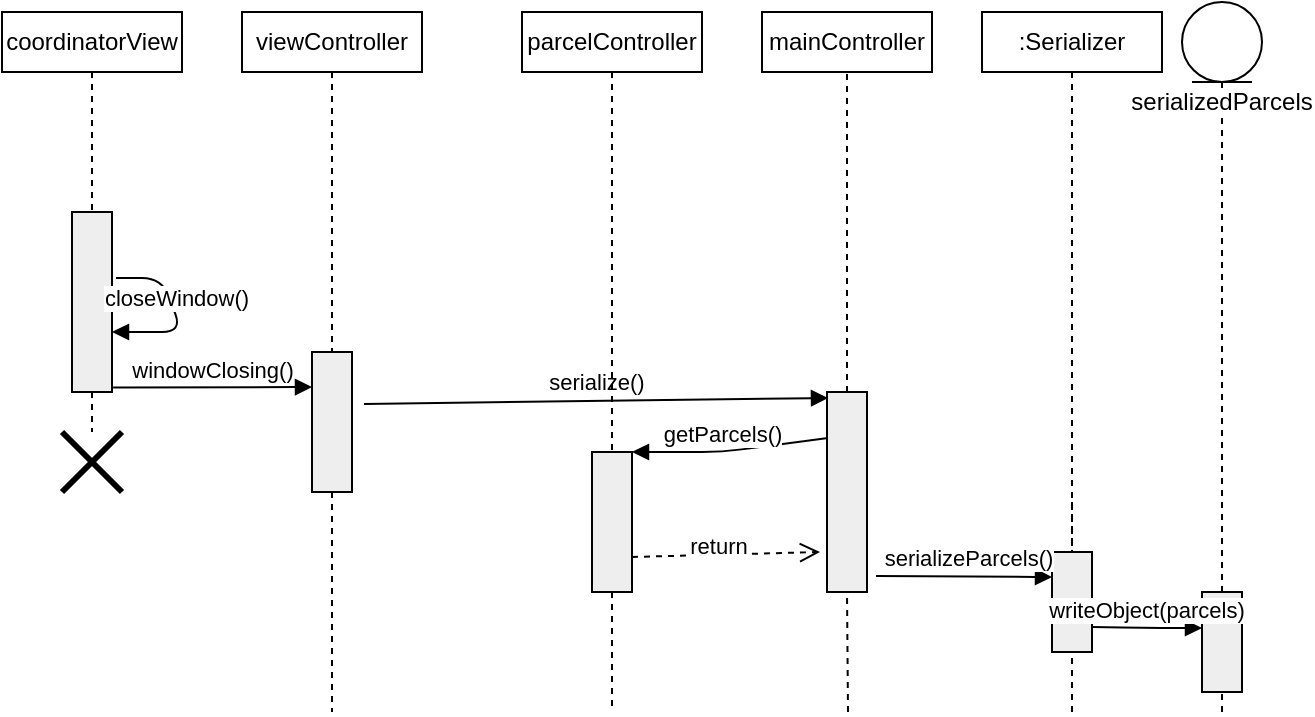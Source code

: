 <mxfile version="12.9.6" type="device"><diagram id="jlmEHatR7OFTjcvyFHJQ" name="Page-1"><mxGraphModel dx="1422" dy="745" grid="1" gridSize="10" guides="1" tooltips="1" connect="1" arrows="1" fold="1" page="1" pageScale="1" pageWidth="850" pageHeight="1100" math="0" shadow="0"><root><mxCell id="0"/><mxCell id="1" parent="0"/><mxCell id="Qi8HrF6mY_pfpNBTO8mW-2" value="parcelController" style="shape=rect;html=1;whiteSpace=wrap;align=center;" parent="1" vertex="1"><mxGeometry x="320" y="250" width="90" height="30" as="geometry"/></mxCell><mxCell id="Qi8HrF6mY_pfpNBTO8mW-3" value="" style="edgeStyle=none;html=1;dashed=1;endArrow=none;align=center;verticalAlign=bottom;exitX=0.5;exitY=1;" parent="1" source="cDq5pWqvTfIauhXgTIVe-24" edge="1"><mxGeometry x="1" relative="1" as="geometry"><mxPoint x="365" y="600" as="targetPoint"/></mxGeometry></mxCell><mxCell id="Qi8HrF6mY_pfpNBTO8mW-4" value=":Serializer" style="shape=rect;html=1;whiteSpace=wrap;align=center;" parent="1" vertex="1"><mxGeometry x="550" y="250" width="90" height="30" as="geometry"/></mxCell><mxCell id="Qi8HrF6mY_pfpNBTO8mW-5" value="" style="edgeStyle=none;html=1;dashed=1;endArrow=none;align=center;verticalAlign=bottom;exitX=0.5;exitY=1;" parent="1" source="Qi8HrF6mY_pfpNBTO8mW-9" edge="1"><mxGeometry x="1" relative="1" as="geometry"><mxPoint x="595" y="490" as="targetPoint"/></mxGeometry></mxCell><mxCell id="Qi8HrF6mY_pfpNBTO8mW-6" value="coordinatorView" style="shape=rect;html=1;whiteSpace=wrap;align=center;" parent="1" vertex="1"><mxGeometry x="60" y="250" width="90" height="30" as="geometry"/></mxCell><mxCell id="Qi8HrF6mY_pfpNBTO8mW-7" value="" style="edgeStyle=none;html=1;dashed=1;endArrow=none;" parent="1" source="Qi8HrF6mY_pfpNBTO8mW-6" target="Qi8HrF6mY_pfpNBTO8mW-8" edge="1"><mxGeometry relative="1" as="geometry"/></mxCell><mxCell id="Qi8HrF6mY_pfpNBTO8mW-8" value="" style="shape=rect;html=1;fillColor=#eeeeee;" parent="1" vertex="1"><mxGeometry x="95" y="350" width="20" height="90" as="geometry"/></mxCell><mxCell id="Qi8HrF6mY_pfpNBTO8mW-9" value="" style="shape=rect;html=1;fillColor=#eeeeee;" parent="1" vertex="1"><mxGeometry x="585" y="520" width="20" height="50" as="geometry"/></mxCell><mxCell id="Qi8HrF6mY_pfpNBTO8mW-10" value="" style="edgeStyle=none;html=1;dashed=1;endArrow=none;align=center;verticalAlign=bottom;exitX=0.5;exitY=1;" parent="1" source="Qi8HrF6mY_pfpNBTO8mW-4" target="Qi8HrF6mY_pfpNBTO8mW-9" edge="1"><mxGeometry x="1" relative="1" as="geometry"><mxPoint x="545" y="440" as="targetPoint"/><mxPoint x="545" y="80" as="sourcePoint"/></mxGeometry></mxCell><mxCell id="Qi8HrF6mY_pfpNBTO8mW-12" value="" style="edgeStyle=none;html=1;dashed=1;endArrow=none;align=center;verticalAlign=bottom;exitX=0.5;exitY=1;" parent="1" source="Qi8HrF6mY_pfpNBTO8mW-2" edge="1"><mxGeometry x="1" relative="1" as="geometry"><mxPoint x="365" y="370" as="targetPoint"/><mxPoint x="365" y="80" as="sourcePoint"/></mxGeometry></mxCell><mxCell id="Qi8HrF6mY_pfpNBTO8mW-15" value="serializedParcels&lt;br&gt;" style="shape=umlLifeline;participant=umlEntity;perimeter=lifelinePerimeter;whiteSpace=wrap;html=1;container=1;collapsible=0;recursiveResize=0;verticalAlign=top;spacingTop=36;labelBackgroundColor=#ffffff;outlineConnect=0;" parent="1" vertex="1"><mxGeometry x="650" y="245" width="40" height="355" as="geometry"/></mxCell><mxCell id="cDq5pWqvTfIauhXgTIVe-29" value="" style="shape=rect;html=1;fillColor=#eeeeee;" parent="Qi8HrF6mY_pfpNBTO8mW-15" vertex="1"><mxGeometry x="10" y="295" width="20" height="50" as="geometry"/></mxCell><mxCell id="Qi8HrF6mY_pfpNBTO8mW-36" value="viewController" style="shape=rect;html=1;whiteSpace=wrap;align=center;" parent="1" vertex="1"><mxGeometry x="180" y="250" width="90" height="30" as="geometry"/></mxCell><mxCell id="Qi8HrF6mY_pfpNBTO8mW-37" value="" style="edgeStyle=none;html=1;dashed=1;endArrow=none;" parent="1" source="Qi8HrF6mY_pfpNBTO8mW-48" edge="1"><mxGeometry relative="1" as="geometry"><mxPoint x="225" y="600" as="targetPoint"/></mxGeometry></mxCell><mxCell id="Qi8HrF6mY_pfpNBTO8mW-48" value="" style="shape=rect;html=1;fillColor=#eeeeee;" parent="1" vertex="1"><mxGeometry x="215" y="420" width="20" height="70" as="geometry"/></mxCell><mxCell id="Qi8HrF6mY_pfpNBTO8mW-49" value="" style="edgeStyle=none;html=1;dashed=1;endArrow=none;" parent="1" source="Qi8HrF6mY_pfpNBTO8mW-36" target="Qi8HrF6mY_pfpNBTO8mW-48" edge="1"><mxGeometry relative="1" as="geometry"><mxPoint x="225" y="80" as="sourcePoint"/><mxPoint x="225" y="520" as="targetPoint"/></mxGeometry></mxCell><mxCell id="cDq5pWqvTfIauhXgTIVe-11" value="closeWindow()" style="html=1;verticalAlign=bottom;endArrow=block;" parent="1" edge="1"><mxGeometry width="80" relative="1" as="geometry"><mxPoint x="117" y="383" as="sourcePoint"/><mxPoint x="115" y="410" as="targetPoint"/><Array as="points"><mxPoint x="140" y="383"/><mxPoint x="150" y="410"/></Array></mxGeometry></mxCell><mxCell id="cDq5pWqvTfIauhXgTIVe-12" value="" style="shape=umlDestroy;whiteSpace=wrap;html=1;strokeWidth=3;" parent="1" vertex="1"><mxGeometry x="90" y="460" width="30" height="30" as="geometry"/></mxCell><mxCell id="cDq5pWqvTfIauhXgTIVe-13" value="" style="endArrow=none;dashed=1;html=1;fontSize=9;exitX=0.5;exitY=1;exitDx=0;exitDy=0;" parent="1" source="Qi8HrF6mY_pfpNBTO8mW-8" target="cDq5pWqvTfIauhXgTIVe-12" edge="1"><mxGeometry width="50" height="50" relative="1" as="geometry"><mxPoint x="105" y="420" as="sourcePoint"/><mxPoint x="105" y="520" as="targetPoint"/></mxGeometry></mxCell><mxCell id="cDq5pWqvTfIauhXgTIVe-15" value="windowClosing()" style="html=1;verticalAlign=bottom;endArrow=block;exitX=1.028;exitY=0.975;exitDx=0;exitDy=0;exitPerimeter=0;entryX=0;entryY=0.25;entryDx=0;entryDy=0;" parent="1" source="Qi8HrF6mY_pfpNBTO8mW-8" target="Qi8HrF6mY_pfpNBTO8mW-48" edge="1"><mxGeometry width="80" relative="1" as="geometry"><mxPoint x="330" y="350" as="sourcePoint"/><mxPoint x="410" y="350" as="targetPoint"/></mxGeometry></mxCell><mxCell id="cDq5pWqvTfIauhXgTIVe-16" value="mainController" style="shape=rect;html=1;whiteSpace=wrap;align=center;" parent="1" vertex="1"><mxGeometry x="440" y="250" width="85" height="30" as="geometry"/></mxCell><mxCell id="cDq5pWqvTfIauhXgTIVe-18" value="" style="shape=rect;html=1;fillColor=#eeeeee;" parent="1" vertex="1"><mxGeometry x="472.5" y="440" width="20" height="100" as="geometry"/></mxCell><mxCell id="cDq5pWqvTfIauhXgTIVe-19" value="" style="endArrow=none;dashed=1;html=1;entryX=0.5;entryY=1;entryDx=0;entryDy=0;exitX=0.5;exitY=0;exitDx=0;exitDy=0;" parent="1" source="cDq5pWqvTfIauhXgTIVe-18" target="cDq5pWqvTfIauhXgTIVe-16" edge="1"><mxGeometry width="50" height="50" relative="1" as="geometry"><mxPoint x="340" y="310" as="sourcePoint"/><mxPoint x="390" y="260" as="targetPoint"/></mxGeometry></mxCell><mxCell id="cDq5pWqvTfIauhXgTIVe-20" value="" style="endArrow=none;dashed=1;html=1;entryX=0.5;entryY=1;entryDx=0;entryDy=0;" parent="1" target="cDq5pWqvTfIauhXgTIVe-18" edge="1"><mxGeometry width="50" height="50" relative="1" as="geometry"><mxPoint x="483" y="600" as="sourcePoint"/><mxPoint x="390" y="260" as="targetPoint"/></mxGeometry></mxCell><mxCell id="cDq5pWqvTfIauhXgTIVe-22" value="serialize()" style="html=1;verticalAlign=bottom;endArrow=block;exitX=1.3;exitY=0.371;exitDx=0;exitDy=0;exitPerimeter=0;" parent="1" source="Qi8HrF6mY_pfpNBTO8mW-48" edge="1"><mxGeometry width="80" relative="1" as="geometry"><mxPoint x="330" y="280" as="sourcePoint"/><mxPoint x="473" y="443" as="targetPoint"/></mxGeometry></mxCell><mxCell id="cDq5pWqvTfIauhXgTIVe-23" value="serializeParcels()" style="html=1;verticalAlign=bottom;endArrow=block;exitX=1.225;exitY=0.92;exitDx=0;exitDy=0;exitPerimeter=0;entryX=0;entryY=0.25;entryDx=0;entryDy=0;" parent="1" source="cDq5pWqvTfIauhXgTIVe-18" edge="1" target="Qi8HrF6mY_pfpNBTO8mW-9"><mxGeometry x="0.061" width="80" relative="1" as="geometry"><mxPoint x="330" y="350" as="sourcePoint"/><mxPoint x="585" y="491" as="targetPoint"/><mxPoint as="offset"/></mxGeometry></mxCell><mxCell id="cDq5pWqvTfIauhXgTIVe-24" value="" style="shape=rect;html=1;fillColor=#eeeeee;" parent="1" vertex="1"><mxGeometry x="355" y="470" width="20" height="70" as="geometry"/></mxCell><mxCell id="cDq5pWqvTfIauhXgTIVe-25" value="" style="edgeStyle=none;html=1;dashed=1;endArrow=none;align=center;verticalAlign=bottom;exitX=0.5;exitY=1;" parent="1" target="cDq5pWqvTfIauhXgTIVe-24" edge="1"><mxGeometry x="1" relative="1" as="geometry"><mxPoint x="365" y="510" as="targetPoint"/><mxPoint x="365" y="370" as="sourcePoint"/></mxGeometry></mxCell><mxCell id="cDq5pWqvTfIauhXgTIVe-26" value="getParcels()" style="html=1;verticalAlign=bottom;endArrow=block;" parent="1" edge="1"><mxGeometry x="0.086" width="80" relative="1" as="geometry"><mxPoint x="473" y="463" as="sourcePoint"/><mxPoint x="375" y="470" as="targetPoint"/><Array as="points"><mxPoint x="473" y="463"/><mxPoint x="420" y="470"/></Array><mxPoint as="offset"/></mxGeometry></mxCell><mxCell id="cDq5pWqvTfIauhXgTIVe-27" value="return" style="html=1;verticalAlign=bottom;endArrow=open;dashed=1;endSize=8;exitX=1;exitY=0.75;exitDx=0;exitDy=0;" parent="1" source="cDq5pWqvTfIauhXgTIVe-24" edge="1"><mxGeometry x="-0.093" y="-5" relative="1" as="geometry"><mxPoint x="410" y="420" as="sourcePoint"/><mxPoint x="469" y="520" as="targetPoint"/><mxPoint as="offset"/></mxGeometry></mxCell><mxCell id="cDq5pWqvTfIauhXgTIVe-30" value="writeObject(parcels)" style="html=1;verticalAlign=bottom;endArrow=block;exitX=1;exitY=0.75;exitDx=0;exitDy=0;" parent="1" edge="1" source="Qi8HrF6mY_pfpNBTO8mW-9"><mxGeometry width="80" relative="1" as="geometry"><mxPoint x="605" y="507" as="sourcePoint"/><mxPoint x="660" y="558" as="targetPoint"/><Array as="points"><mxPoint x="630" y="558"/></Array></mxGeometry></mxCell><mxCell id="cDq5pWqvTfIauhXgTIVe-31" value="" style="endArrow=none;dashed=1;html=1;entryX=0.5;entryY=1;entryDx=0;entryDy=0;" parent="1" target="Qi8HrF6mY_pfpNBTO8mW-9" edge="1"><mxGeometry width="50" height="50" relative="1" as="geometry"><mxPoint x="595" y="600" as="sourcePoint"/><mxPoint x="390" y="390" as="targetPoint"/></mxGeometry></mxCell></root></mxGraphModel></diagram></mxfile>